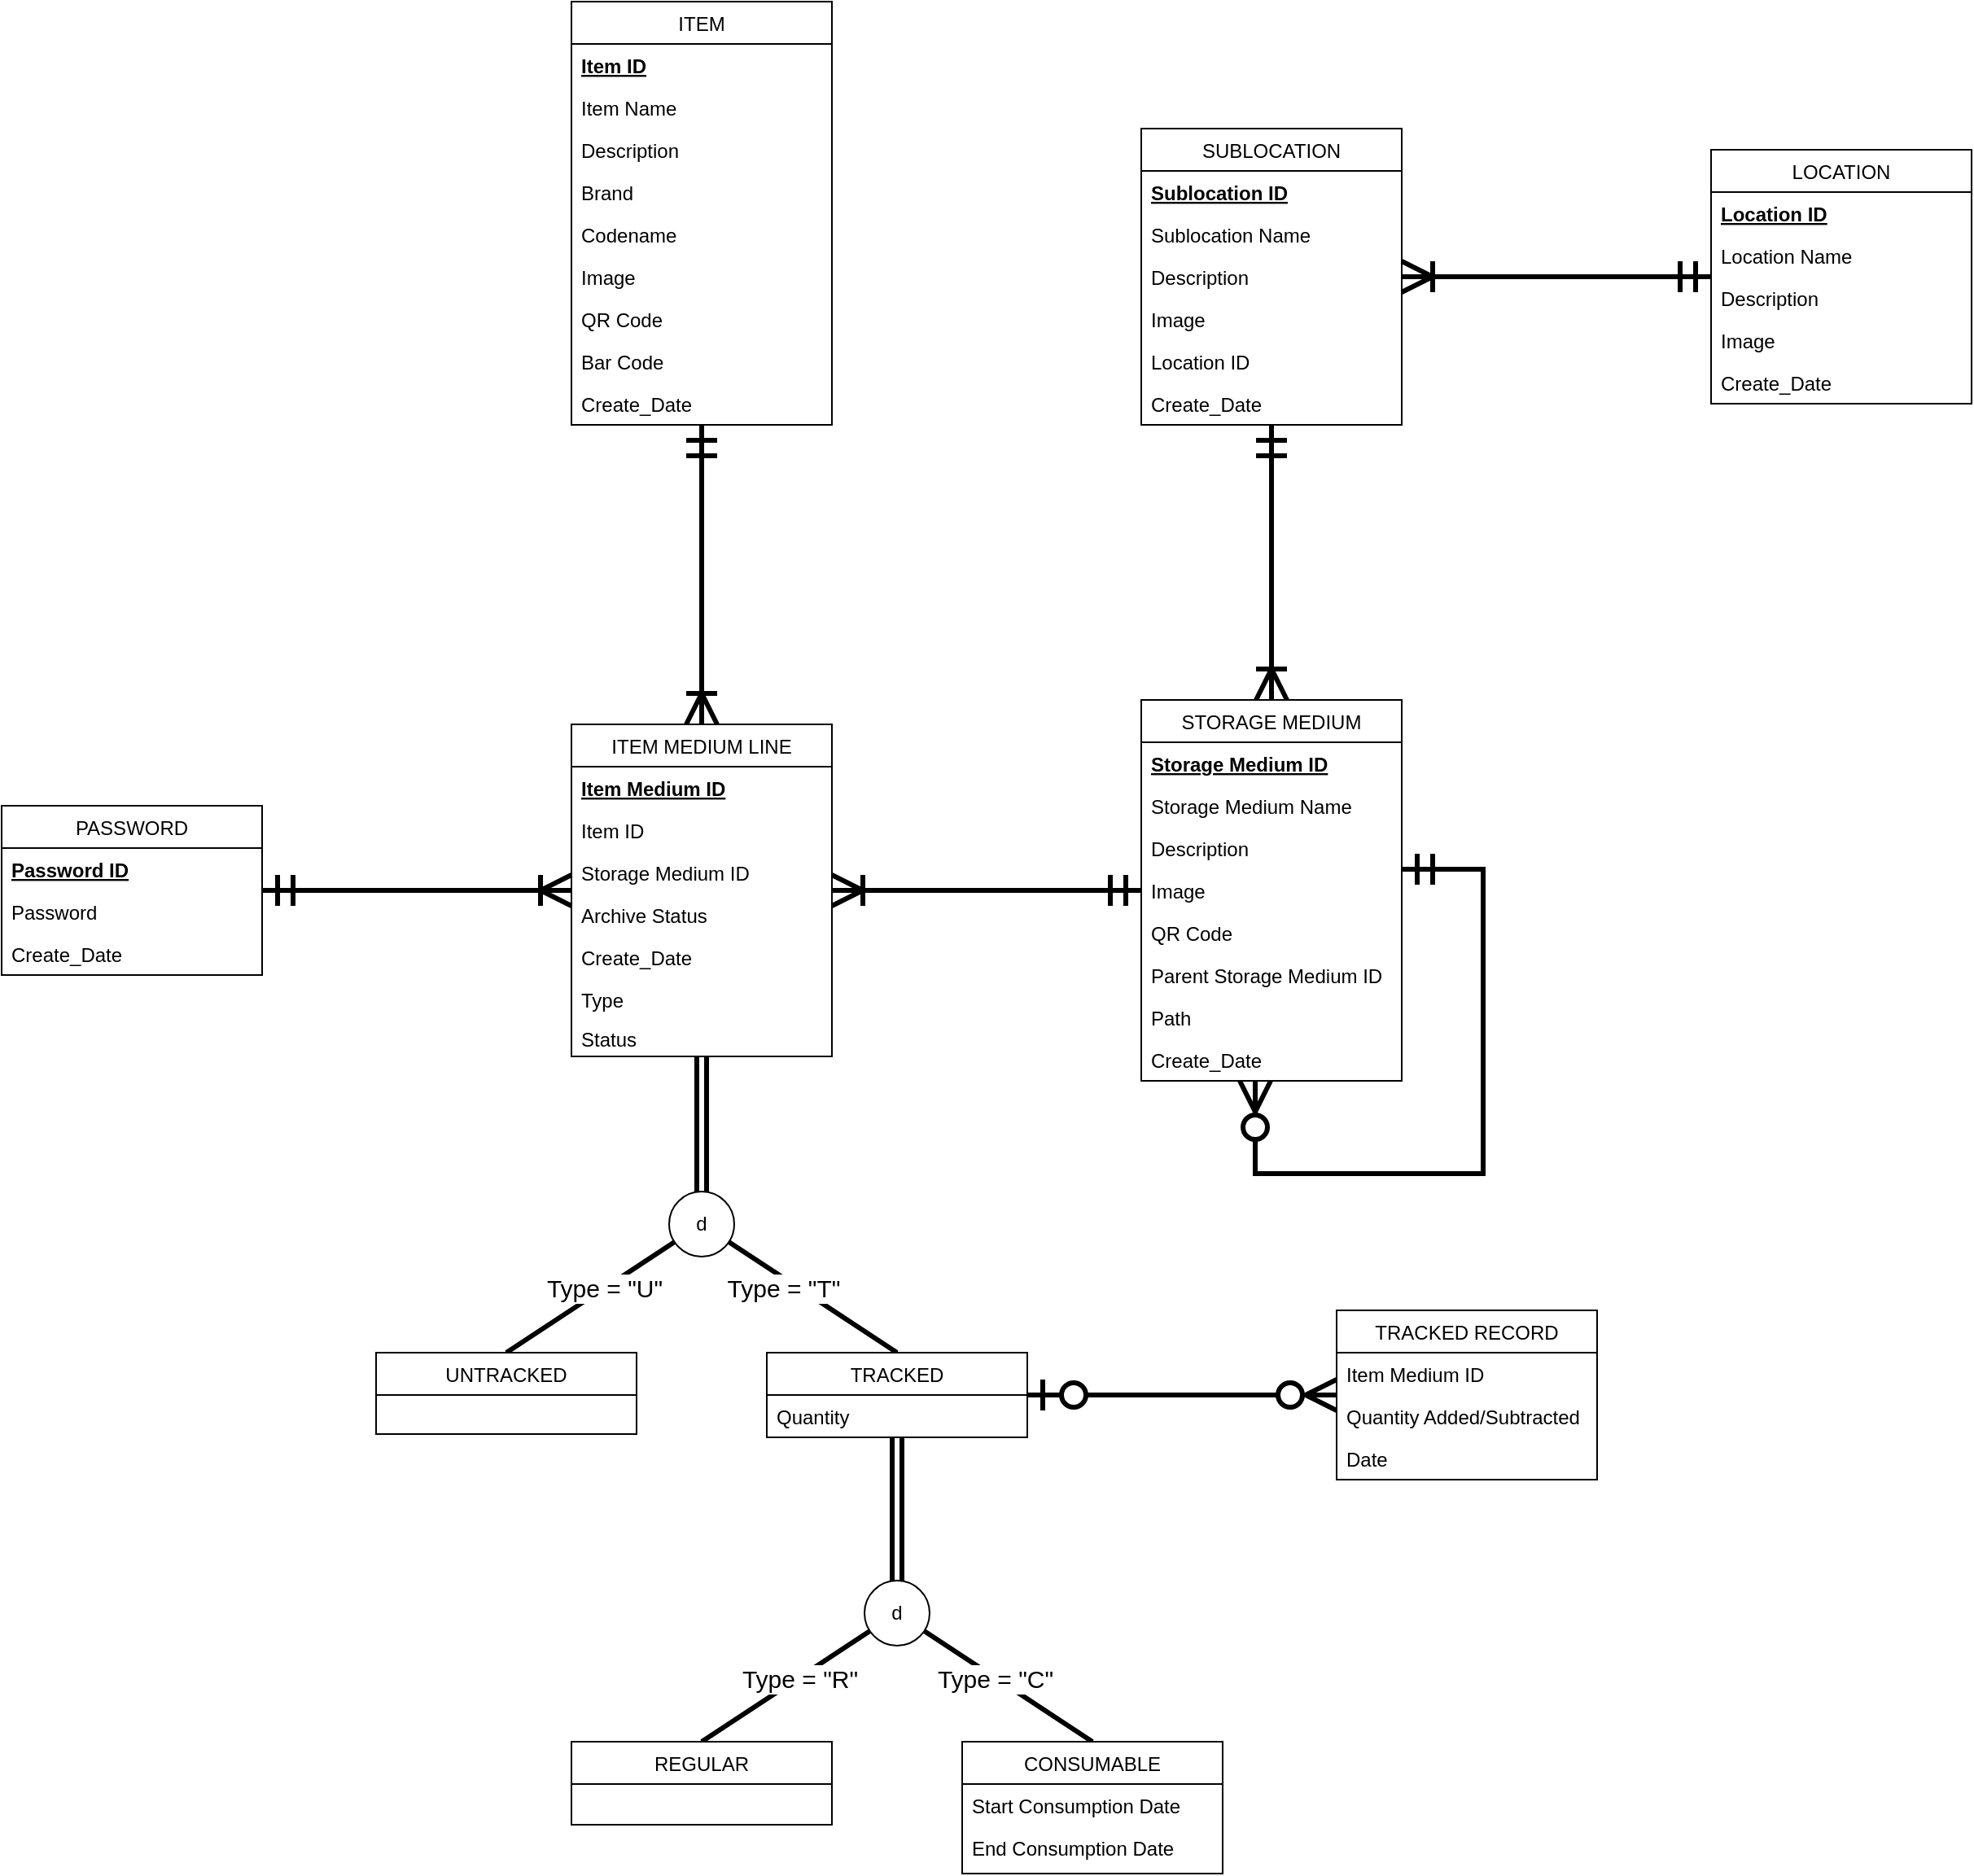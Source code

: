 <mxfile version="23.0.2" type="device">
  <diagram id="C5RBs43oDa-KdzZeNtuy" name="Page-1">
    <mxGraphModel dx="2625" dy="1673" grid="1" gridSize="10" guides="1" tooltips="1" connect="1" arrows="1" fold="1" page="1" pageScale="1" pageWidth="827" pageHeight="1169" background="#ffffff" math="0" shadow="0">
      <root>
        <mxCell id="WIyWlLk6GJQsqaUBKTNV-0" />
        <mxCell id="WIyWlLk6GJQsqaUBKTNV-1" parent="WIyWlLk6GJQsqaUBKTNV-0" />
        <mxCell id="zkfFHV4jXpPFQw0GAbJ--17" value="ITEM" style="swimlane;fontStyle=0;align=center;verticalAlign=top;childLayout=stackLayout;horizontal=1;startSize=26;horizontalStack=0;resizeParent=1;resizeLast=0;collapsible=1;marginBottom=0;rounded=0;shadow=0;strokeWidth=1;" parent="WIyWlLk6GJQsqaUBKTNV-1" vertex="1">
          <mxGeometry x="570" y="10" width="160" height="260" as="geometry">
            <mxRectangle x="550" y="140" width="160" height="26" as="alternateBounds" />
          </mxGeometry>
        </mxCell>
        <mxCell id="zkfFHV4jXpPFQw0GAbJ--18" value="Item ID" style="text;align=left;verticalAlign=top;spacingLeft=4;spacingRight=4;overflow=hidden;rotatable=0;points=[[0,0.5],[1,0.5]];portConstraint=eastwest;fontStyle=5" parent="zkfFHV4jXpPFQw0GAbJ--17" vertex="1">
          <mxGeometry y="26" width="160" height="26" as="geometry" />
        </mxCell>
        <mxCell id="zkfFHV4jXpPFQw0GAbJ--19" value="Item Name" style="text;align=left;verticalAlign=top;spacingLeft=4;spacingRight=4;overflow=hidden;rotatable=0;points=[[0,0.5],[1,0.5]];portConstraint=eastwest;rounded=0;shadow=0;html=0;" parent="zkfFHV4jXpPFQw0GAbJ--17" vertex="1">
          <mxGeometry y="52" width="160" height="26" as="geometry" />
        </mxCell>
        <mxCell id="zkfFHV4jXpPFQw0GAbJ--20" value="Description" style="text;align=left;verticalAlign=top;spacingLeft=4;spacingRight=4;overflow=hidden;rotatable=0;points=[[0,0.5],[1,0.5]];portConstraint=eastwest;rounded=0;shadow=0;html=0;" parent="zkfFHV4jXpPFQw0GAbJ--17" vertex="1">
          <mxGeometry y="78" width="160" height="26" as="geometry" />
        </mxCell>
        <mxCell id="IIjimgrPnK-iq8alDQRu-2" value="Brand" style="text;align=left;verticalAlign=top;spacingLeft=4;spacingRight=4;overflow=hidden;rotatable=0;points=[[0,0.5],[1,0.5]];portConstraint=eastwest;rounded=0;shadow=0;html=0;" parent="zkfFHV4jXpPFQw0GAbJ--17" vertex="1">
          <mxGeometry y="104" width="160" height="26" as="geometry" />
        </mxCell>
        <mxCell id="IIjimgrPnK-iq8alDQRu-4" value="Codename" style="text;align=left;verticalAlign=top;spacingLeft=4;spacingRight=4;overflow=hidden;rotatable=0;points=[[0,0.5],[1,0.5]];portConstraint=eastwest;rounded=0;shadow=0;html=0;" parent="zkfFHV4jXpPFQw0GAbJ--17" vertex="1">
          <mxGeometry y="130" width="160" height="26" as="geometry" />
        </mxCell>
        <mxCell id="zkfFHV4jXpPFQw0GAbJ--21" value="Image" style="text;align=left;verticalAlign=top;spacingLeft=4;spacingRight=4;overflow=hidden;rotatable=0;points=[[0,0.5],[1,0.5]];portConstraint=eastwest;rounded=0;shadow=0;html=0;" parent="zkfFHV4jXpPFQw0GAbJ--17" vertex="1">
          <mxGeometry y="156" width="160" height="26" as="geometry" />
        </mxCell>
        <mxCell id="86kJ5Lxc86_TYdRHdT9q-14" value="QR Code" style="text;align=left;verticalAlign=top;spacingLeft=4;spacingRight=4;overflow=hidden;rotatable=0;points=[[0,0.5],[1,0.5]];portConstraint=eastwest;rounded=0;shadow=0;html=0;" parent="zkfFHV4jXpPFQw0GAbJ--17" vertex="1">
          <mxGeometry y="182" width="160" height="26" as="geometry" />
        </mxCell>
        <mxCell id="86kJ5Lxc86_TYdRHdT9q-13" value="Bar Code" style="text;align=left;verticalAlign=top;spacingLeft=4;spacingRight=4;overflow=hidden;rotatable=0;points=[[0,0.5],[1,0.5]];portConstraint=eastwest;rounded=0;shadow=0;html=0;" parent="zkfFHV4jXpPFQw0GAbJ--17" vertex="1">
          <mxGeometry y="208" width="160" height="26" as="geometry" />
        </mxCell>
        <mxCell id="amSLE0CIl_tMzlFwJXyE-8" value="Create_Date" style="text;align=left;verticalAlign=top;spacingLeft=4;spacingRight=4;overflow=hidden;rotatable=0;points=[[0,0.5],[1,0.5]];portConstraint=eastwest;rounded=0;shadow=0;html=0;" parent="zkfFHV4jXpPFQw0GAbJ--17" vertex="1">
          <mxGeometry y="234" width="160" height="26" as="geometry" />
        </mxCell>
        <mxCell id="zoJa3CI_sSo8BuZfOw3X-2" value="LOCATION" style="swimlane;fontStyle=0;align=center;verticalAlign=top;childLayout=stackLayout;horizontal=1;startSize=26;horizontalStack=0;resizeParent=1;resizeLast=0;collapsible=1;marginBottom=0;rounded=0;shadow=0;strokeWidth=1;" parent="WIyWlLk6GJQsqaUBKTNV-1" vertex="1">
          <mxGeometry x="1270" y="101" width="160" height="156" as="geometry">
            <mxRectangle x="550" y="140" width="160" height="26" as="alternateBounds" />
          </mxGeometry>
        </mxCell>
        <mxCell id="zoJa3CI_sSo8BuZfOw3X-3" value="Location ID" style="text;align=left;verticalAlign=top;spacingLeft=4;spacingRight=4;overflow=hidden;rotatable=0;points=[[0,0.5],[1,0.5]];portConstraint=eastwest;fontStyle=5" parent="zoJa3CI_sSo8BuZfOw3X-2" vertex="1">
          <mxGeometry y="26" width="160" height="26" as="geometry" />
        </mxCell>
        <mxCell id="zoJa3CI_sSo8BuZfOw3X-4" value="Location Name" style="text;align=left;verticalAlign=top;spacingLeft=4;spacingRight=4;overflow=hidden;rotatable=0;points=[[0,0.5],[1,0.5]];portConstraint=eastwest;rounded=0;shadow=0;html=0;" parent="zoJa3CI_sSo8BuZfOw3X-2" vertex="1">
          <mxGeometry y="52" width="160" height="26" as="geometry" />
        </mxCell>
        <mxCell id="zoJa3CI_sSo8BuZfOw3X-5" value="Description" style="text;align=left;verticalAlign=top;spacingLeft=4;spacingRight=4;overflow=hidden;rotatable=0;points=[[0,0.5],[1,0.5]];portConstraint=eastwest;rounded=0;shadow=0;html=0;" parent="zoJa3CI_sSo8BuZfOw3X-2" vertex="1">
          <mxGeometry y="78" width="160" height="26" as="geometry" />
        </mxCell>
        <mxCell id="zoJa3CI_sSo8BuZfOw3X-6" value="Image" style="text;align=left;verticalAlign=top;spacingLeft=4;spacingRight=4;overflow=hidden;rotatable=0;points=[[0,0.5],[1,0.5]];portConstraint=eastwest;rounded=0;shadow=0;html=0;" parent="zoJa3CI_sSo8BuZfOw3X-2" vertex="1">
          <mxGeometry y="104" width="160" height="26" as="geometry" />
        </mxCell>
        <mxCell id="amSLE0CIl_tMzlFwJXyE-10" value="Create_Date" style="text;align=left;verticalAlign=top;spacingLeft=4;spacingRight=4;overflow=hidden;rotatable=0;points=[[0,0.5],[1,0.5]];portConstraint=eastwest;rounded=0;shadow=0;html=0;" parent="zoJa3CI_sSo8BuZfOw3X-2" vertex="1">
          <mxGeometry y="130" width="160" height="26" as="geometry" />
        </mxCell>
        <mxCell id="zoJa3CI_sSo8BuZfOw3X-29" style="edgeStyle=orthogonalEdgeStyle;rounded=0;orthogonalLoop=1;jettySize=auto;html=1;strokeWidth=3;endSize=15;startSize=15;startArrow=ERmandOne;startFill=0;endArrow=ERoneToMany;endFill=0;" parent="WIyWlLk6GJQsqaUBKTNV-1" source="zoJa3CI_sSo8BuZfOw3X-8" target="zoJa3CI_sSo8BuZfOw3X-14" edge="1">
          <mxGeometry relative="1" as="geometry">
            <Array as="points" />
          </mxGeometry>
        </mxCell>
        <mxCell id="zoJa3CI_sSo8BuZfOw3X-8" value="SUBLOCATION" style="swimlane;fontStyle=0;align=center;verticalAlign=top;childLayout=stackLayout;horizontal=1;startSize=26;horizontalStack=0;resizeParent=1;resizeLast=0;collapsible=1;marginBottom=0;rounded=0;shadow=0;strokeWidth=1;" parent="WIyWlLk6GJQsqaUBKTNV-1" vertex="1">
          <mxGeometry x="920" y="88" width="160" height="182" as="geometry">
            <mxRectangle x="550" y="140" width="160" height="26" as="alternateBounds" />
          </mxGeometry>
        </mxCell>
        <mxCell id="zoJa3CI_sSo8BuZfOw3X-9" value="Sublocation ID" style="text;align=left;verticalAlign=top;spacingLeft=4;spacingRight=4;overflow=hidden;rotatable=0;points=[[0,0.5],[1,0.5]];portConstraint=eastwest;fontStyle=5" parent="zoJa3CI_sSo8BuZfOw3X-8" vertex="1">
          <mxGeometry y="26" width="160" height="26" as="geometry" />
        </mxCell>
        <mxCell id="zoJa3CI_sSo8BuZfOw3X-10" value="Sublocation Name" style="text;align=left;verticalAlign=top;spacingLeft=4;spacingRight=4;overflow=hidden;rotatable=0;points=[[0,0.5],[1,0.5]];portConstraint=eastwest;rounded=0;shadow=0;html=0;" parent="zoJa3CI_sSo8BuZfOw3X-8" vertex="1">
          <mxGeometry y="52" width="160" height="26" as="geometry" />
        </mxCell>
        <mxCell id="zoJa3CI_sSo8BuZfOw3X-31" value="Description" style="text;align=left;verticalAlign=top;spacingLeft=4;spacingRight=4;overflow=hidden;rotatable=0;points=[[0,0.5],[1,0.5]];portConstraint=eastwest;rounded=0;shadow=0;html=0;" parent="zoJa3CI_sSo8BuZfOw3X-8" vertex="1">
          <mxGeometry y="78" width="160" height="26" as="geometry" />
        </mxCell>
        <mxCell id="IIjimgrPnK-iq8alDQRu-12" value="Image" style="text;align=left;verticalAlign=top;spacingLeft=4;spacingRight=4;overflow=hidden;rotatable=0;points=[[0,0.5],[1,0.5]];portConstraint=eastwest;rounded=0;shadow=0;html=0;" parent="zoJa3CI_sSo8BuZfOw3X-8" vertex="1">
          <mxGeometry y="104" width="160" height="26" as="geometry" />
        </mxCell>
        <mxCell id="zoJa3CI_sSo8BuZfOw3X-35" value="Location ID" style="text;align=left;verticalAlign=top;spacingLeft=4;spacingRight=4;overflow=hidden;rotatable=0;points=[[0,0.5],[1,0.5]];portConstraint=eastwest;rounded=0;shadow=0;html=0;" parent="zoJa3CI_sSo8BuZfOw3X-8" vertex="1">
          <mxGeometry y="130" width="160" height="26" as="geometry" />
        </mxCell>
        <mxCell id="amSLE0CIl_tMzlFwJXyE-11" value="Create_Date" style="text;align=left;verticalAlign=top;spacingLeft=4;spacingRight=4;overflow=hidden;rotatable=0;points=[[0,0.5],[1,0.5]];portConstraint=eastwest;rounded=0;shadow=0;html=0;" parent="zoJa3CI_sSo8BuZfOw3X-8" vertex="1">
          <mxGeometry y="156" width="160" height="26" as="geometry" />
        </mxCell>
        <mxCell id="zoJa3CI_sSo8BuZfOw3X-14" value="STORAGE MEDIUM" style="swimlane;fontStyle=0;align=center;verticalAlign=top;childLayout=stackLayout;horizontal=1;startSize=26;horizontalStack=0;resizeParent=1;resizeLast=0;collapsible=1;marginBottom=0;rounded=0;shadow=0;strokeWidth=1;" parent="WIyWlLk6GJQsqaUBKTNV-1" vertex="1">
          <mxGeometry x="920" y="439" width="160" height="234" as="geometry">
            <mxRectangle x="550" y="140" width="160" height="26" as="alternateBounds" />
          </mxGeometry>
        </mxCell>
        <mxCell id="zoJa3CI_sSo8BuZfOw3X-15" value="Storage Medium ID" style="text;align=left;verticalAlign=top;spacingLeft=4;spacingRight=4;overflow=hidden;rotatable=0;points=[[0,0.5],[1,0.5]];portConstraint=eastwest;fontStyle=5" parent="zoJa3CI_sSo8BuZfOw3X-14" vertex="1">
          <mxGeometry y="26" width="160" height="26" as="geometry" />
        </mxCell>
        <mxCell id="zoJa3CI_sSo8BuZfOw3X-16" value="Storage Medium Name" style="text;align=left;verticalAlign=top;spacingLeft=4;spacingRight=4;overflow=hidden;rotatable=0;points=[[0,0.5],[1,0.5]];portConstraint=eastwest;rounded=0;shadow=0;html=0;" parent="zoJa3CI_sSo8BuZfOw3X-14" vertex="1">
          <mxGeometry y="52" width="160" height="26" as="geometry" />
        </mxCell>
        <mxCell id="zoJa3CI_sSo8BuZfOw3X-17" value="Description" style="text;align=left;verticalAlign=top;spacingLeft=4;spacingRight=4;overflow=hidden;rotatable=0;points=[[0,0.5],[1,0.5]];portConstraint=eastwest;rounded=0;shadow=0;html=0;" parent="zoJa3CI_sSo8BuZfOw3X-14" vertex="1">
          <mxGeometry y="78" width="160" height="26" as="geometry" />
        </mxCell>
        <mxCell id="IIjimgrPnK-iq8alDQRu-13" value="Image" style="text;align=left;verticalAlign=top;spacingLeft=4;spacingRight=4;overflow=hidden;rotatable=0;points=[[0,0.5],[1,0.5]];portConstraint=eastwest;rounded=0;shadow=0;html=0;" parent="zoJa3CI_sSo8BuZfOw3X-14" vertex="1">
          <mxGeometry y="104" width="160" height="26" as="geometry" />
        </mxCell>
        <mxCell id="IIjimgrPnK-iq8alDQRu-18" value="QR Code" style="text;align=left;verticalAlign=top;spacingLeft=4;spacingRight=4;overflow=hidden;rotatable=0;points=[[0,0.5],[1,0.5]];portConstraint=eastwest;rounded=0;shadow=0;html=0;" parent="zoJa3CI_sSo8BuZfOw3X-14" vertex="1">
          <mxGeometry y="130" width="160" height="26" as="geometry" />
        </mxCell>
        <mxCell id="IIjimgrPnK-iq8alDQRu-16" value="Parent Storage Medium ID" style="text;align=left;verticalAlign=top;spacingLeft=4;spacingRight=4;overflow=hidden;rotatable=0;points=[[0,0.5],[1,0.5]];portConstraint=eastwest;rounded=0;shadow=0;html=0;" parent="zoJa3CI_sSo8BuZfOw3X-14" vertex="1">
          <mxGeometry y="156" width="160" height="26" as="geometry" />
        </mxCell>
        <mxCell id="zoJa3CI_sSo8BuZfOw3X-34" value="Path" style="text;align=left;verticalAlign=top;spacingLeft=4;spacingRight=4;overflow=hidden;rotatable=0;points=[[0,0.5],[1,0.5]];portConstraint=eastwest;rounded=0;shadow=0;html=0;" parent="zoJa3CI_sSo8BuZfOw3X-14" vertex="1">
          <mxGeometry y="182" width="160" height="26" as="geometry" />
        </mxCell>
        <mxCell id="amSLE0CIl_tMzlFwJXyE-12" value="Create_Date" style="text;align=left;verticalAlign=top;spacingLeft=4;spacingRight=4;overflow=hidden;rotatable=0;points=[[0,0.5],[1,0.5]];portConstraint=eastwest;rounded=0;shadow=0;html=0;" parent="zoJa3CI_sSo8BuZfOw3X-14" vertex="1">
          <mxGeometry y="208" width="160" height="26" as="geometry" />
        </mxCell>
        <mxCell id="zoJa3CI_sSo8BuZfOw3X-28" style="edgeStyle=orthogonalEdgeStyle;rounded=0;orthogonalLoop=1;jettySize=auto;html=1;strokeWidth=3;endSize=15;startSize=15;endArrow=ERoneToMany;endFill=0;startArrow=ERmandOne;startFill=0;" parent="WIyWlLk6GJQsqaUBKTNV-1" source="zoJa3CI_sSo8BuZfOw3X-2" target="zoJa3CI_sSo8BuZfOw3X-8" edge="1">
          <mxGeometry relative="1" as="geometry" />
        </mxCell>
        <mxCell id="mwjZkqowQ-tLWJpmS5fR-0" value="PASSWORD" style="swimlane;fontStyle=0;align=center;verticalAlign=top;childLayout=stackLayout;horizontal=1;startSize=26;horizontalStack=0;resizeParent=1;resizeLast=0;collapsible=1;marginBottom=0;rounded=0;shadow=0;strokeWidth=1;" parent="WIyWlLk6GJQsqaUBKTNV-1" vertex="1">
          <mxGeometry x="220" y="504" width="160" height="104" as="geometry">
            <mxRectangle x="550" y="140" width="160" height="26" as="alternateBounds" />
          </mxGeometry>
        </mxCell>
        <mxCell id="mwjZkqowQ-tLWJpmS5fR-1" value="Password ID" style="text;align=left;verticalAlign=top;spacingLeft=4;spacingRight=4;overflow=hidden;rotatable=0;points=[[0,0.5],[1,0.5]];portConstraint=eastwest;fontStyle=5" parent="mwjZkqowQ-tLWJpmS5fR-0" vertex="1">
          <mxGeometry y="26" width="160" height="26" as="geometry" />
        </mxCell>
        <mxCell id="mwjZkqowQ-tLWJpmS5fR-2" value="Password" style="text;align=left;verticalAlign=top;spacingLeft=4;spacingRight=4;overflow=hidden;rotatable=0;points=[[0,0.5],[1,0.5]];portConstraint=eastwest;rounded=0;shadow=0;html=0;" parent="mwjZkqowQ-tLWJpmS5fR-0" vertex="1">
          <mxGeometry y="52" width="160" height="26" as="geometry" />
        </mxCell>
        <mxCell id="Ce7tNDsY88WE1tvXlXRI-1" value="Create_Date" style="text;align=left;verticalAlign=top;spacingLeft=4;spacingRight=4;overflow=hidden;rotatable=0;points=[[0,0.5],[1,0.5]];portConstraint=eastwest;rounded=0;shadow=0;html=0;" parent="mwjZkqowQ-tLWJpmS5fR-0" vertex="1">
          <mxGeometry y="78" width="160" height="26" as="geometry" />
        </mxCell>
        <mxCell id="86kJ5Lxc86_TYdRHdT9q-2" value="ITEM MEDIUM LINE" style="swimlane;fontStyle=0;align=center;verticalAlign=top;childLayout=stackLayout;horizontal=1;startSize=26;horizontalStack=0;resizeParent=1;resizeLast=0;collapsible=1;marginBottom=0;rounded=0;shadow=0;strokeWidth=1;" parent="WIyWlLk6GJQsqaUBKTNV-1" vertex="1">
          <mxGeometry x="570" y="454" width="160" height="204" as="geometry">
            <mxRectangle x="550" y="140" width="160" height="26" as="alternateBounds" />
          </mxGeometry>
        </mxCell>
        <mxCell id="IIjimgrPnK-iq8alDQRu-5" value="Item Medium ID" style="text;align=left;verticalAlign=top;spacingLeft=4;spacingRight=4;overflow=hidden;rotatable=0;points=[[0,0.5],[1,0.5]];portConstraint=eastwest;rounded=0;shadow=0;html=0;fontStyle=5" parent="86kJ5Lxc86_TYdRHdT9q-2" vertex="1">
          <mxGeometry y="26" width="160" height="26" as="geometry" />
        </mxCell>
        <mxCell id="86kJ5Lxc86_TYdRHdT9q-3" value="Item ID" style="text;align=left;verticalAlign=top;spacingLeft=4;spacingRight=4;overflow=hidden;rotatable=0;points=[[0,0.5],[1,0.5]];portConstraint=eastwest;fontStyle=0" parent="86kJ5Lxc86_TYdRHdT9q-2" vertex="1">
          <mxGeometry y="52" width="160" height="26" as="geometry" />
        </mxCell>
        <mxCell id="86kJ5Lxc86_TYdRHdT9q-4" value="Storage Medium ID" style="text;align=left;verticalAlign=top;spacingLeft=4;spacingRight=4;overflow=hidden;rotatable=0;points=[[0,0.5],[1,0.5]];portConstraint=eastwest;rounded=0;shadow=0;html=0;fontStyle=0" parent="86kJ5Lxc86_TYdRHdT9q-2" vertex="1">
          <mxGeometry y="78" width="160" height="26" as="geometry" />
        </mxCell>
        <mxCell id="Ce7tNDsY88WE1tvXlXRI-0" value="Archive Status" style="text;align=left;verticalAlign=top;spacingLeft=4;spacingRight=4;overflow=hidden;rotatable=0;points=[[0,0.5],[1,0.5]];portConstraint=eastwest;rounded=0;shadow=0;html=0;fontStyle=0" parent="86kJ5Lxc86_TYdRHdT9q-2" vertex="1">
          <mxGeometry y="104" width="160" height="26" as="geometry" />
        </mxCell>
        <mxCell id="Ce7tNDsY88WE1tvXlXRI-3" value="Create_Date" style="text;align=left;verticalAlign=top;spacingLeft=4;spacingRight=4;overflow=hidden;rotatable=0;points=[[0,0.5],[1,0.5]];portConstraint=eastwest;rounded=0;shadow=0;html=0;fontStyle=0" parent="86kJ5Lxc86_TYdRHdT9q-2" vertex="1">
          <mxGeometry y="130" width="160" height="26" as="geometry" />
        </mxCell>
        <mxCell id="Ce7tNDsY88WE1tvXlXRI-4" value="Type" style="text;align=left;verticalAlign=top;spacingLeft=4;spacingRight=4;overflow=hidden;rotatable=0;points=[[0,0.5],[1,0.5]];portConstraint=eastwest;rounded=0;shadow=0;html=0;fontStyle=0" parent="86kJ5Lxc86_TYdRHdT9q-2" vertex="1">
          <mxGeometry y="156" width="160" height="24" as="geometry" />
        </mxCell>
        <mxCell id="aI0YlN5ugkbHGmlBjREu-0" value="Status" style="text;align=left;verticalAlign=top;spacingLeft=4;spacingRight=4;overflow=hidden;rotatable=0;points=[[0,0.5],[1,0.5]];portConstraint=eastwest;rounded=0;shadow=0;html=0;fontStyle=0" vertex="1" parent="86kJ5Lxc86_TYdRHdT9q-2">
          <mxGeometry y="180" width="160" height="24" as="geometry" />
        </mxCell>
        <mxCell id="86kJ5Lxc86_TYdRHdT9q-8" style="edgeStyle=orthogonalEdgeStyle;rounded=0;orthogonalLoop=1;jettySize=auto;html=1;strokeWidth=3;endSize=15;startSize=15;startArrow=ERmandOne;startFill=0;endArrow=ERoneToMany;endFill=0;" parent="WIyWlLk6GJQsqaUBKTNV-1" source="zoJa3CI_sSo8BuZfOw3X-14" target="86kJ5Lxc86_TYdRHdT9q-2" edge="1">
          <mxGeometry relative="1" as="geometry">
            <mxPoint x="910" y="543" as="sourcePoint" />
            <mxPoint x="1080" y="553" as="targetPoint" />
          </mxGeometry>
        </mxCell>
        <mxCell id="86kJ5Lxc86_TYdRHdT9q-9" style="edgeStyle=orthogonalEdgeStyle;rounded=0;orthogonalLoop=1;jettySize=auto;html=1;strokeWidth=3;endSize=15;startSize=15;startArrow=ERmandOne;startFill=0;endArrow=ERoneToMany;endFill=0;" parent="WIyWlLk6GJQsqaUBKTNV-1" source="zkfFHV4jXpPFQw0GAbJ--17" target="86kJ5Lxc86_TYdRHdT9q-2" edge="1">
          <mxGeometry relative="1" as="geometry">
            <mxPoint x="480" y="418" as="sourcePoint" />
            <mxPoint x="424" y="368" as="targetPoint" />
          </mxGeometry>
        </mxCell>
        <mxCell id="86kJ5Lxc86_TYdRHdT9q-11" style="edgeStyle=orthogonalEdgeStyle;rounded=0;orthogonalLoop=1;jettySize=auto;html=1;strokeWidth=3;endSize=15;startSize=15;startArrow=ERmandOne;startFill=0;endArrow=ERoneToMany;endFill=0;" parent="WIyWlLk6GJQsqaUBKTNV-1" source="mwjZkqowQ-tLWJpmS5fR-0" target="86kJ5Lxc86_TYdRHdT9q-2" edge="1">
          <mxGeometry relative="1" as="geometry">
            <mxPoint x="570" y="542.41" as="sourcePoint" />
            <mxPoint x="390" y="542.41" as="targetPoint" />
          </mxGeometry>
        </mxCell>
        <mxCell id="IIjimgrPnK-iq8alDQRu-19" style="edgeStyle=orthogonalEdgeStyle;rounded=0;orthogonalLoop=1;jettySize=auto;html=1;strokeWidth=3;endSize=15;startSize=15;endArrow=ERmandOne;endFill=0;startArrow=ERzeroToMany;startFill=0;" parent="WIyWlLk6GJQsqaUBKTNV-1" source="zoJa3CI_sSo8BuZfOw3X-14" target="zoJa3CI_sSo8BuZfOw3X-14" edge="1">
          <mxGeometry relative="1" as="geometry">
            <Array as="points">
              <mxPoint x="990" y="730" />
              <mxPoint x="1130" y="730" />
              <mxPoint x="1130" y="543" />
            </Array>
          </mxGeometry>
        </mxCell>
        <mxCell id="amSLE0CIl_tMzlFwJXyE-0" style="edgeStyle=none;rounded=0;orthogonalLoop=1;jettySize=auto;html=1;endArrow=none;endFill=0;strokeWidth=3;shape=link;" parent="WIyWlLk6GJQsqaUBKTNV-1" source="86kJ5Lxc86_TYdRHdT9q-2" edge="1">
          <mxGeometry relative="1" as="geometry">
            <mxPoint x="650" y="741" as="targetPoint" />
            <mxPoint x="720" y="688" as="sourcePoint" />
            <Array as="points">
              <mxPoint x="650" y="698" />
            </Array>
          </mxGeometry>
        </mxCell>
        <mxCell id="amSLE0CIl_tMzlFwJXyE-3" style="rounded=0;orthogonalLoop=1;jettySize=auto;html=1;strokeWidth=3;endSize=15;startSize=15;endArrow=none;endFill=0;entryX=0.5;entryY=0;entryDx=0;entryDy=0;" parent="WIyWlLk6GJQsqaUBKTNV-1" source="amSLE0CIl_tMzlFwJXyE-1" target="amSLE0CIl_tMzlFwJXyE-13" edge="1">
          <mxGeometry relative="1" as="geometry">
            <mxPoint x="530" y="840" as="targetPoint" />
          </mxGeometry>
        </mxCell>
        <mxCell id="amSLE0CIl_tMzlFwJXyE-48" value="&lt;font style=&quot;font-size: 15px;&quot;&gt;Type = &quot;U&quot;&lt;/font&gt;" style="edgeLabel;html=1;align=center;verticalAlign=middle;resizable=0;points=[];" parent="amSLE0CIl_tMzlFwJXyE-3" vertex="1" connectable="0">
          <mxGeometry x="-0.213" y="-1" relative="1" as="geometry">
            <mxPoint x="-2" y="2" as="offset" />
          </mxGeometry>
        </mxCell>
        <mxCell id="amSLE0CIl_tMzlFwJXyE-5" style="rounded=0;orthogonalLoop=1;jettySize=auto;html=1;strokeWidth=3;endSize=15;startSize=15;endArrow=none;endFill=0;entryX=0.5;entryY=0;entryDx=0;entryDy=0;" parent="WIyWlLk6GJQsqaUBKTNV-1" source="amSLE0CIl_tMzlFwJXyE-1" target="amSLE0CIl_tMzlFwJXyE-21" edge="1">
          <mxGeometry relative="1" as="geometry">
            <mxPoint x="770" y="840" as="targetPoint" />
          </mxGeometry>
        </mxCell>
        <mxCell id="amSLE0CIl_tMzlFwJXyE-1" value="d" style="ellipse;whiteSpace=wrap;html=1;aspect=fixed;" parent="WIyWlLk6GJQsqaUBKTNV-1" vertex="1">
          <mxGeometry x="630" y="741" width="40" height="40" as="geometry" />
        </mxCell>
        <mxCell id="amSLE0CIl_tMzlFwJXyE-13" value="UNTRACKED" style="swimlane;fontStyle=0;align=center;verticalAlign=top;childLayout=stackLayout;horizontal=1;startSize=26;horizontalStack=0;resizeParent=1;resizeLast=0;collapsible=1;marginBottom=0;rounded=0;shadow=0;strokeWidth=1;" parent="WIyWlLk6GJQsqaUBKTNV-1" vertex="1">
          <mxGeometry x="450" y="840" width="160" height="50" as="geometry">
            <mxRectangle x="550" y="140" width="160" height="26" as="alternateBounds" />
          </mxGeometry>
        </mxCell>
        <mxCell id="amSLE0CIl_tMzlFwJXyE-56" style="edgeStyle=orthogonalEdgeStyle;rounded=0;orthogonalLoop=1;jettySize=auto;html=1;strokeWidth=3;endSize=15;startSize=15;endArrow=ERzeroToMany;endFill=0;startArrow=ERzeroToOne;startFill=0;" parent="WIyWlLk6GJQsqaUBKTNV-1" source="amSLE0CIl_tMzlFwJXyE-21" target="amSLE0CIl_tMzlFwJXyE-57" edge="1">
          <mxGeometry relative="1" as="geometry">
            <mxPoint x="1050" y="866" as="targetPoint" />
          </mxGeometry>
        </mxCell>
        <mxCell id="amSLE0CIl_tMzlFwJXyE-21" value="TRACKED" style="swimlane;fontStyle=0;align=center;verticalAlign=top;childLayout=stackLayout;horizontal=1;startSize=26;horizontalStack=0;resizeParent=1;resizeLast=0;collapsible=1;marginBottom=0;rounded=0;shadow=0;strokeWidth=1;" parent="WIyWlLk6GJQsqaUBKTNV-1" vertex="1">
          <mxGeometry x="690" y="840" width="160" height="52" as="geometry">
            <mxRectangle x="550" y="140" width="160" height="26" as="alternateBounds" />
          </mxGeometry>
        </mxCell>
        <mxCell id="amSLE0CIl_tMzlFwJXyE-23" value="Quantity" style="text;align=left;verticalAlign=top;spacingLeft=4;spacingRight=4;overflow=hidden;rotatable=0;points=[[0,0.5],[1,0.5]];portConstraint=eastwest;fontStyle=0" parent="amSLE0CIl_tMzlFwJXyE-21" vertex="1">
          <mxGeometry y="26" width="160" height="26" as="geometry" />
        </mxCell>
        <mxCell id="amSLE0CIl_tMzlFwJXyE-30" style="edgeStyle=none;rounded=0;orthogonalLoop=1;jettySize=auto;html=1;endArrow=none;endFill=0;strokeWidth=3;shape=link;" parent="WIyWlLk6GJQsqaUBKTNV-1" source="amSLE0CIl_tMzlFwJXyE-21" target="amSLE0CIl_tMzlFwJXyE-33" edge="1">
          <mxGeometry relative="1" as="geometry">
            <mxPoint x="770" y="1000" as="targetPoint" />
            <mxPoint x="770" y="1049" as="sourcePoint" />
            <Array as="points" />
          </mxGeometry>
        </mxCell>
        <mxCell id="amSLE0CIl_tMzlFwJXyE-31" style="rounded=0;orthogonalLoop=1;jettySize=auto;html=1;strokeWidth=3;endSize=15;startSize=15;endArrow=none;endFill=0;entryX=0.5;entryY=0;entryDx=0;entryDy=0;" parent="WIyWlLk6GJQsqaUBKTNV-1" source="amSLE0CIl_tMzlFwJXyE-33" target="amSLE0CIl_tMzlFwJXyE-34" edge="1">
          <mxGeometry relative="1" as="geometry">
            <mxPoint x="650" y="1079" as="targetPoint" />
          </mxGeometry>
        </mxCell>
        <mxCell id="amSLE0CIl_tMzlFwJXyE-32" style="rounded=0;orthogonalLoop=1;jettySize=auto;html=1;strokeWidth=3;endSize=15;startSize=15;endArrow=none;endFill=0;entryX=0.5;entryY=0;entryDx=0;entryDy=0;" parent="WIyWlLk6GJQsqaUBKTNV-1" source="amSLE0CIl_tMzlFwJXyE-33" target="amSLE0CIl_tMzlFwJXyE-41" edge="1">
          <mxGeometry relative="1" as="geometry">
            <mxPoint x="890" y="1079" as="targetPoint" />
          </mxGeometry>
        </mxCell>
        <mxCell id="amSLE0CIl_tMzlFwJXyE-33" value="d" style="ellipse;whiteSpace=wrap;html=1;aspect=fixed;" parent="WIyWlLk6GJQsqaUBKTNV-1" vertex="1">
          <mxGeometry x="750" y="980" width="40" height="40" as="geometry" />
        </mxCell>
        <mxCell id="amSLE0CIl_tMzlFwJXyE-34" value="REGULAR" style="swimlane;fontStyle=0;align=center;verticalAlign=top;childLayout=stackLayout;horizontal=1;startSize=26;horizontalStack=0;resizeParent=1;resizeLast=0;collapsible=1;marginBottom=0;rounded=0;shadow=0;strokeWidth=1;" parent="WIyWlLk6GJQsqaUBKTNV-1" vertex="1">
          <mxGeometry x="570" y="1079" width="160" height="51" as="geometry">
            <mxRectangle x="550" y="140" width="160" height="26" as="alternateBounds" />
          </mxGeometry>
        </mxCell>
        <mxCell id="amSLE0CIl_tMzlFwJXyE-41" value="CONSUMABLE" style="swimlane;fontStyle=0;align=center;verticalAlign=top;childLayout=stackLayout;horizontal=1;startSize=26;horizontalStack=0;resizeParent=1;resizeLast=0;collapsible=1;marginBottom=0;rounded=0;shadow=0;strokeWidth=1;" parent="WIyWlLk6GJQsqaUBKTNV-1" vertex="1">
          <mxGeometry x="810" y="1079" width="160" height="81" as="geometry">
            <mxRectangle x="550" y="140" width="160" height="26" as="alternateBounds" />
          </mxGeometry>
        </mxCell>
        <mxCell id="amSLE0CIl_tMzlFwJXyE-42" value="Start Consumption Date" style="text;align=left;verticalAlign=top;spacingLeft=4;spacingRight=4;overflow=hidden;rotatable=0;points=[[0,0.5],[1,0.5]];portConstraint=eastwest;fontStyle=0" parent="amSLE0CIl_tMzlFwJXyE-41" vertex="1">
          <mxGeometry y="26" width="160" height="26" as="geometry" />
        </mxCell>
        <mxCell id="amSLE0CIl_tMzlFwJXyE-43" value="End Consumption Date" style="text;align=left;verticalAlign=top;spacingLeft=4;spacingRight=4;overflow=hidden;rotatable=0;points=[[0,0.5],[1,0.5]];portConstraint=eastwest;rounded=0;shadow=0;html=0;fontStyle=0" parent="amSLE0CIl_tMzlFwJXyE-41" vertex="1">
          <mxGeometry y="52" width="160" height="26" as="geometry" />
        </mxCell>
        <mxCell id="amSLE0CIl_tMzlFwJXyE-49" value="&lt;font style=&quot;font-size: 15px;&quot;&gt;Type = &quot;T&quot;&lt;/font&gt;" style="edgeLabel;html=1;align=center;verticalAlign=middle;resizable=0;points=[];" parent="WIyWlLk6GJQsqaUBKTNV-1" vertex="1" connectable="0">
          <mxGeometry x="700.0" y="799.997" as="geometry" />
        </mxCell>
        <mxCell id="amSLE0CIl_tMzlFwJXyE-50" value="&lt;font style=&quot;font-size: 15px;&quot;&gt;Type = &quot;R&quot;&lt;/font&gt;" style="edgeLabel;html=1;align=center;verticalAlign=middle;resizable=0;points=[];" parent="WIyWlLk6GJQsqaUBKTNV-1" vertex="1" connectable="0">
          <mxGeometry x="710.0" y="1039.997" as="geometry" />
        </mxCell>
        <mxCell id="amSLE0CIl_tMzlFwJXyE-51" value="&lt;font style=&quot;font-size: 15px;&quot;&gt;Type = &quot;C&quot;&lt;/font&gt;" style="edgeLabel;html=1;align=center;verticalAlign=middle;resizable=0;points=[];" parent="WIyWlLk6GJQsqaUBKTNV-1" vertex="1" connectable="0">
          <mxGeometry x="830.0" y="1039.997" as="geometry" />
        </mxCell>
        <mxCell id="amSLE0CIl_tMzlFwJXyE-57" value="TRACKED RECORD" style="swimlane;fontStyle=0;align=center;verticalAlign=top;childLayout=stackLayout;horizontal=1;startSize=26;horizontalStack=0;resizeParent=1;resizeLast=0;collapsible=1;marginBottom=0;rounded=0;shadow=0;strokeWidth=1;" parent="WIyWlLk6GJQsqaUBKTNV-1" vertex="1">
          <mxGeometry x="1040" y="814" width="160" height="104" as="geometry">
            <mxRectangle x="550" y="140" width="160" height="26" as="alternateBounds" />
          </mxGeometry>
        </mxCell>
        <mxCell id="amSLE0CIl_tMzlFwJXyE-58" value="Item Medium ID" style="text;align=left;verticalAlign=top;spacingLeft=4;spacingRight=4;overflow=hidden;rotatable=0;points=[[0,0.5],[1,0.5]];portConstraint=eastwest;fontStyle=0" parent="amSLE0CIl_tMzlFwJXyE-57" vertex="1">
          <mxGeometry y="26" width="160" height="26" as="geometry" />
        </mxCell>
        <mxCell id="amSLE0CIl_tMzlFwJXyE-59" value="Quantity Added/Subtracted" style="text;align=left;verticalAlign=top;spacingLeft=4;spacingRight=4;overflow=hidden;rotatable=0;points=[[0,0.5],[1,0.5]];portConstraint=eastwest;fontStyle=0" parent="amSLE0CIl_tMzlFwJXyE-57" vertex="1">
          <mxGeometry y="52" width="160" height="26" as="geometry" />
        </mxCell>
        <mxCell id="amSLE0CIl_tMzlFwJXyE-60" value="Date" style="text;align=left;verticalAlign=top;spacingLeft=4;spacingRight=4;overflow=hidden;rotatable=0;points=[[0,0.5],[1,0.5]];portConstraint=eastwest;fontStyle=0" parent="amSLE0CIl_tMzlFwJXyE-57" vertex="1">
          <mxGeometry y="78" width="160" height="26" as="geometry" />
        </mxCell>
      </root>
    </mxGraphModel>
  </diagram>
</mxfile>
